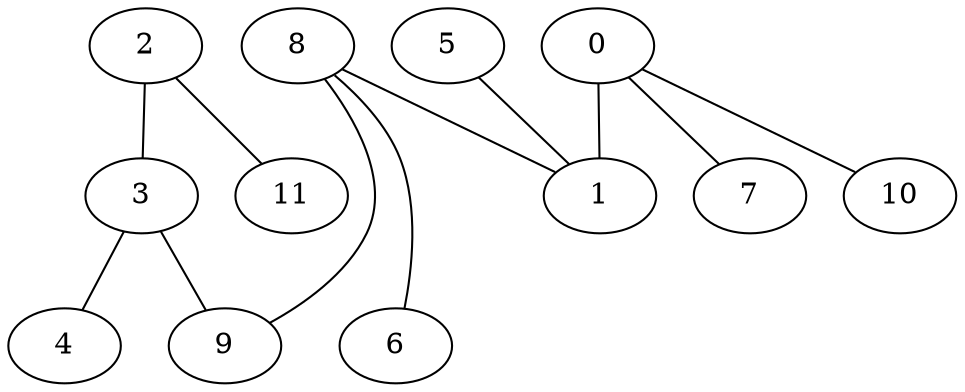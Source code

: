 strict graph {


	"2" [  weight=0 ];

	"2" -- "11" [  weight=0 ];

	"2" -- "3" [  weight=0 ];

	"5" [  weight=0 ];

	"5" -- "1" [  weight=0 ];

	"3" [  weight=0 ];

	"3" -- "4" [  weight=0 ];

	"3" -- "9" [  weight=0 ];

	"3" -- "2" [  weight=0 ];

	"11" [  weight=0 ];

	"11" -- "2" [  weight=0 ];

	"0" [  weight=0 ];

	"0" -- "1" [  weight=0 ];

	"0" -- "10" [  weight=0 ];

	"0" -- "7" [  weight=0 ];

	"8" [  weight=0 ];

	"8" -- "1" [  weight=0 ];

	"8" -- "9" [  weight=0 ];

	"8" -- "6" [  weight=0 ];

	"4" [  weight=0 ];

	"4" -- "3" [  weight=0 ];

	"7" [  weight=0 ];

	"7" [  weight=0 ];

	"10" [  weight=0 ];

	"10" [  weight=0 ];

	"6" [  weight=0 ];

	"6" -- "8" [  weight=0 ];

	"1" [  weight=0 ];

	"1" [  weight=0 ];

	"1" -- "8" [  weight=0 ];

	"1" -- "5" [  weight=0 ];

	"9" [  weight=0 ];

	"9" -- "8" [  weight=0 ];

	"9" -- "3" [  weight=0 ];

}
